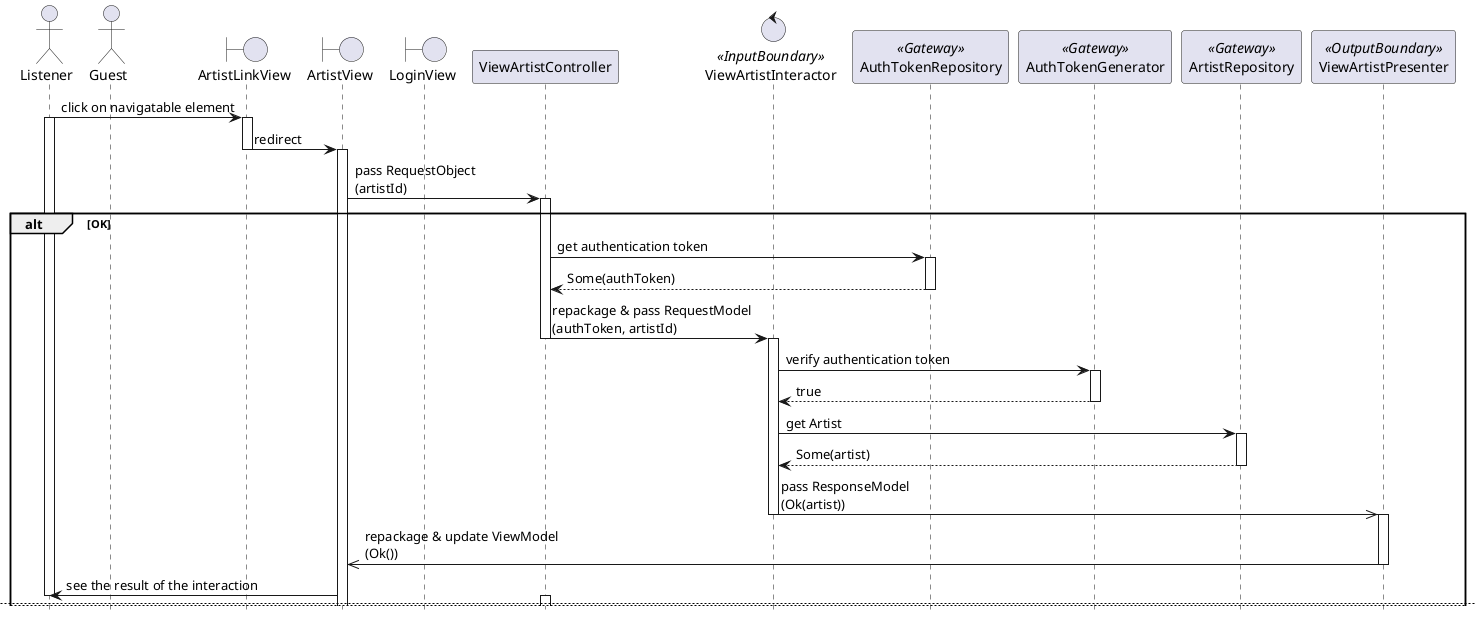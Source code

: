 @startuml

hide footbox
skinparam BackgroundColor transparent

actor Listener
actor Guest
boundary ArtistLinkView
boundary ArtistView
boundary LoginView
participant ViewArtistController
control ViewArtistInteractor <<InputBoundary>>
participant AuthTokenRepository <<Gateway>>
participant AuthTokenGenerator <<Gateway>>
participant ArtistRepository <<Gateway>>
participant ViewArtistPresenter <<OutputBoundary>>

Listener -> ArtistLinkView: click on navigatable element
activate ArtistLinkView
activate Listener

ArtistLinkView -> ArtistView: redirect
deactivate ArtistLinkView
activate ArtistView

ArtistView -> ViewArtistController: pass RequestObject\n(artistId)
activate ViewArtistController
    
alt OK
    ViewArtistController -> AuthTokenRepository: get authentication token
    activate AuthTokenRepository
    return Some(authToken)
    deactivate AuthTokenRepository

    ViewArtistController -> ViewArtistInteractor: repackage & pass RequestModel\n(authToken, artistId)
    deactivate ViewArtistController
    activate ViewArtistInteractor

    ViewArtistInteractor -> AuthTokenGenerator: verify authentication token
    activate AuthTokenGenerator
    return true
    deactivate AuthTokenGenerator

    ViewArtistInteractor -> ArtistRepository: get Artist
    activate ArtistRepository
    return Some(artist)
    deactivate ArtistRepository

    ViewArtistInteractor ->> ViewArtistPresenter: pass ResponseModel\n(Ok(artist))
    deactivate ViewArtistInteractor
    activate ViewArtistPresenter

    ViewArtistPresenter ->> ArtistView: repackage & update ViewModel\n(Ok())
    deactivate ViewArtistPresenter

    ArtistView -> Listener: see the result of the interaction
    deactivate Listener
    newpage

else Error: Authentication token not found
    activate ViewArtistController

    ViewArtistController -> AuthTokenRepository: get authentication token
    activate AuthTokenRepository
    return None
    deactivate AuthTokenRepository

    deactivate Listener
    activate Guest

    ViewArtistController -> LoginView: redirect
    deactivate ViewArtistController
    activate LoginView

    LoginView -> Guest: see the result of the interaction
    deactivate LoginView
    deactivate Guest

else Error: Authentication token invalid
    activate ViewArtistController

    ViewArtistController -> AuthTokenRepository: get authentication token
    activate AuthTokenRepository
    return Some(authToken)
    deactivate AuthTokenRepository

    ViewArtistController -> ViewArtistInteractor: repackage & pass RequestModel\n(authToken, artistId)
    deactivate ViewArtistController
    activate ViewArtistInteractor

    ViewArtistInteractor -> AuthTokenGenerator: verify authentication token
    activate AuthTokenGenerator
    return false
    deactivate AuthTokenGenerator

    deactivate Listener
    activate Guest

    ViewArtistInteractor ->> ViewArtistPresenter: pass ResponseModel\n(Err(AuthTokenInvalid))
    deactivate ViewArtistInteractor
    activate ViewArtistPresenter

    ViewArtistPresenter ->> ArtistView: repackage & update ViewModel\n(Err(AuthTokenInvalid))
    deactivate ViewArtistPresenter

    ArtistView -> LoginView: redirect
    deactivate ArtistView
    activate LoginView

    LoginView -> Guest: see the result of the interaction
    deactivate LoginView
    deactivate Guest

end

@enduml
